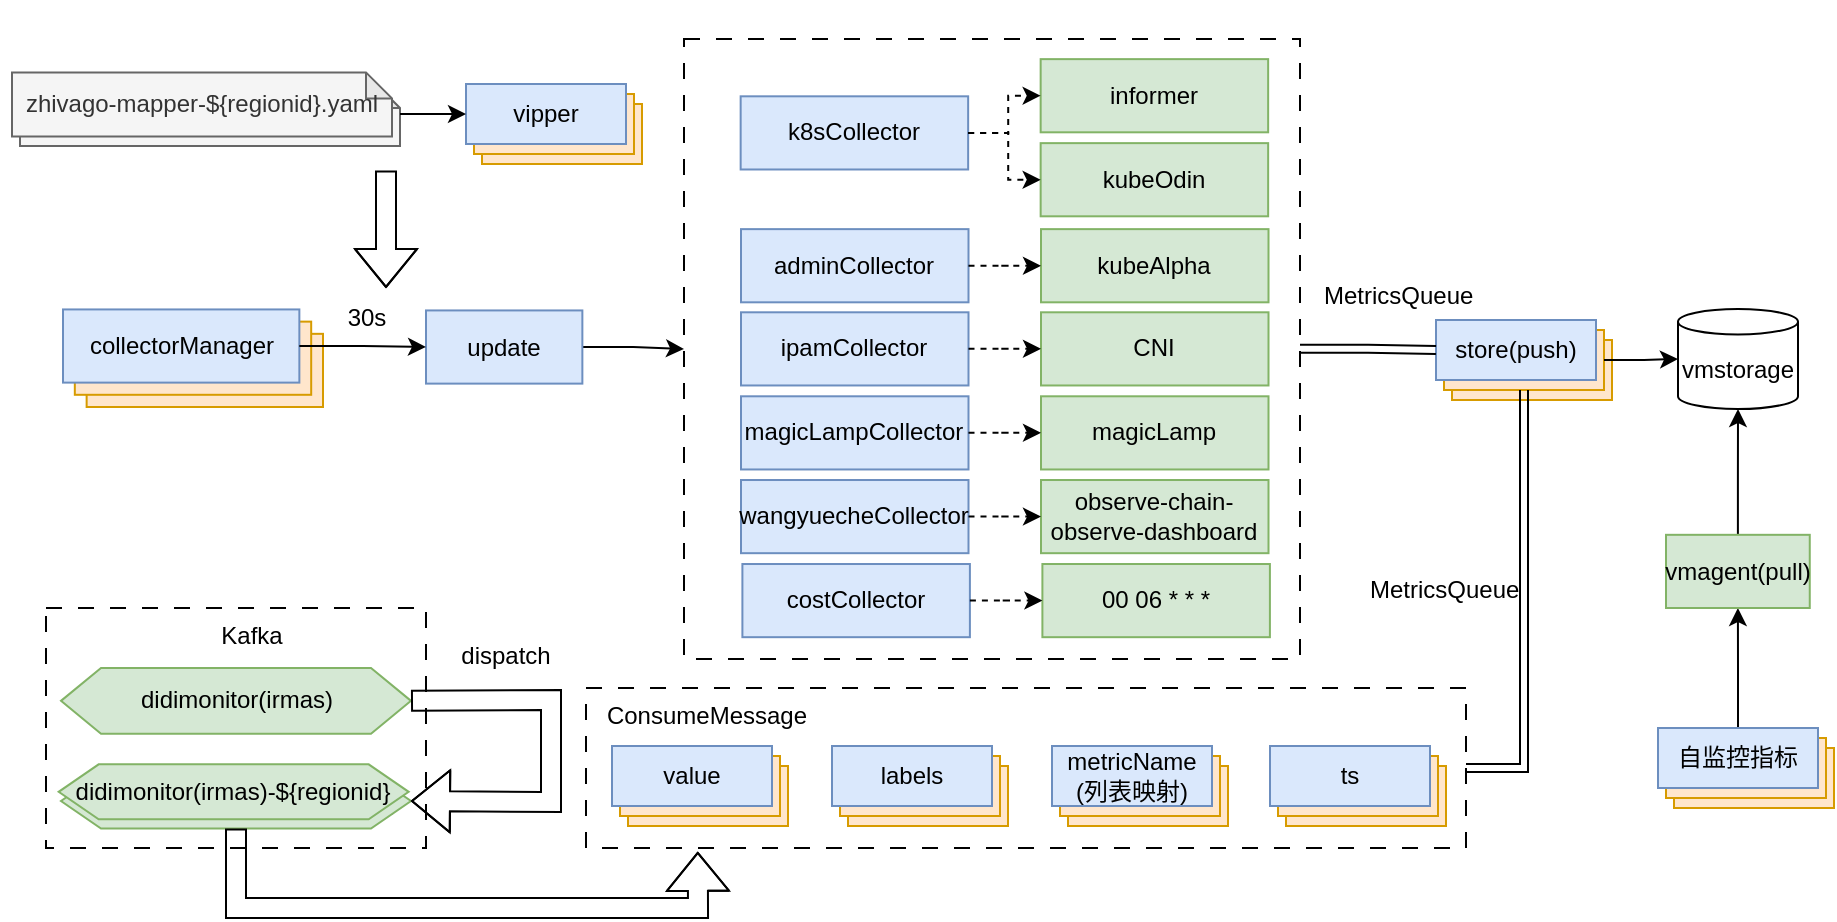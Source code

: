 <mxfile version="22.0.6" type="github">
  <diagram name="第 1 页" id="RtVHch0WJ_2LDpSuCrDi">
    <mxGraphModel dx="1113" dy="592" grid="1" gridSize="10" guides="1" tooltips="1" connect="1" arrows="1" fold="1" page="1" pageScale="1" pageWidth="827" pageHeight="1169" math="0" shadow="0">
      <root>
        <mxCell id="0" />
        <mxCell id="1" parent="0" />
        <mxCell id="N18l0JLpeIEEWhaoZLQ6-5" value="vmstorage" style="shape=cylinder3;whiteSpace=wrap;html=1;boundedLbl=1;backgroundOutline=1;size=6.37;" parent="1" vertex="1">
          <mxGeometry x="1156" y="710.5" width="60" height="50" as="geometry" />
        </mxCell>
        <mxCell id="N18l0JLpeIEEWhaoZLQ6-29" value="" style="group" parent="1" vertex="1" connectable="0">
          <mxGeometry x="317" y="589" width="200" height="40" as="geometry" />
        </mxCell>
        <mxCell id="N18l0JLpeIEEWhaoZLQ6-28" value="" style="shape=note;whiteSpace=wrap;html=1;backgroundOutline=1;darkOpacity=0.05;size=13;fillColor=#f5f5f5;fontColor=#333333;strokeColor=#666666;" parent="N18l0JLpeIEEWhaoZLQ6-29" vertex="1">
          <mxGeometry x="10" y="8" width="190" height="32" as="geometry" />
        </mxCell>
        <mxCell id="N18l0JLpeIEEWhaoZLQ6-1" value="zhivago-mapper-${regionid}.yaml" style="shape=note;whiteSpace=wrap;html=1;backgroundOutline=1;darkOpacity=0.05;size=13;fillColor=#f5f5f5;fontColor=#333333;strokeColor=#666666;" parent="N18l0JLpeIEEWhaoZLQ6-29" vertex="1">
          <mxGeometry x="6" y="3.2" width="190" height="32" as="geometry" />
        </mxCell>
        <mxCell id="N18l0JLpeIEEWhaoZLQ6-35" value="" style="group" parent="1" vertex="1" connectable="0">
          <mxGeometry x="550" y="597" width="88" height="41" as="geometry" />
        </mxCell>
        <mxCell id="N18l0JLpeIEEWhaoZLQ6-34" value="" style="rounded=0;whiteSpace=wrap;html=1;fillColor=#ffe6cc;strokeColor=#d79b00;" parent="N18l0JLpeIEEWhaoZLQ6-35" vertex="1">
          <mxGeometry x="8" y="11" width="80" height="30" as="geometry" />
        </mxCell>
        <mxCell id="N18l0JLpeIEEWhaoZLQ6-31" value="" style="rounded=0;whiteSpace=wrap;html=1;fillColor=#ffe6cc;strokeColor=#d79b00;" parent="N18l0JLpeIEEWhaoZLQ6-35" vertex="1">
          <mxGeometry x="4" y="6" width="80" height="30" as="geometry" />
        </mxCell>
        <mxCell id="N18l0JLpeIEEWhaoZLQ6-33" value="vipper" style="rounded=0;whiteSpace=wrap;html=1;fillColor=#dae8fc;strokeColor=#6c8ebf;" parent="N18l0JLpeIEEWhaoZLQ6-35" vertex="1">
          <mxGeometry y="1" width="80" height="30" as="geometry" />
        </mxCell>
        <mxCell id="N18l0JLpeIEEWhaoZLQ6-37" value="" style="edgeStyle=orthogonalEdgeStyle;rounded=0;orthogonalLoop=1;jettySize=auto;html=1;" parent="1" source="N18l0JLpeIEEWhaoZLQ6-28" target="N18l0JLpeIEEWhaoZLQ6-33" edge="1">
          <mxGeometry relative="1" as="geometry" />
        </mxCell>
        <mxCell id="N18l0JLpeIEEWhaoZLQ6-38" value="" style="group" parent="1" vertex="1" connectable="0">
          <mxGeometry x="1035" y="715" width="88" height="41" as="geometry" />
        </mxCell>
        <mxCell id="N18l0JLpeIEEWhaoZLQ6-39" value="" style="rounded=0;whiteSpace=wrap;html=1;fillColor=#ffe6cc;strokeColor=#d79b00;" parent="N18l0JLpeIEEWhaoZLQ6-38" vertex="1">
          <mxGeometry x="8" y="11" width="80" height="30" as="geometry" />
        </mxCell>
        <mxCell id="N18l0JLpeIEEWhaoZLQ6-40" value="" style="rounded=0;whiteSpace=wrap;html=1;fillColor=#ffe6cc;strokeColor=#d79b00;" parent="N18l0JLpeIEEWhaoZLQ6-38" vertex="1">
          <mxGeometry x="4" y="6" width="80" height="30" as="geometry" />
        </mxCell>
        <mxCell id="N18l0JLpeIEEWhaoZLQ6-41" value="store(push)" style="rounded=0;whiteSpace=wrap;html=1;fillColor=#dae8fc;strokeColor=#6c8ebf;" parent="N18l0JLpeIEEWhaoZLQ6-38" vertex="1">
          <mxGeometry y="1" width="80" height="30" as="geometry" />
        </mxCell>
        <mxCell id="N18l0JLpeIEEWhaoZLQ6-47" value="" style="group" parent="1" vertex="1" connectable="0">
          <mxGeometry x="348.5" y="709.5" width="130" height="50" as="geometry" />
        </mxCell>
        <mxCell id="N18l0JLpeIEEWhaoZLQ6-48" value="" style="rounded=0;whiteSpace=wrap;html=1;fillColor=#ffe6cc;strokeColor=#d79b00;" parent="N18l0JLpeIEEWhaoZLQ6-47" vertex="1">
          <mxGeometry x="11.818" y="13.415" width="118.182" height="36.585" as="geometry" />
        </mxCell>
        <mxCell id="N18l0JLpeIEEWhaoZLQ6-49" value="" style="rounded=0;whiteSpace=wrap;html=1;fillColor=#ffe6cc;strokeColor=#d79b00;" parent="N18l0JLpeIEEWhaoZLQ6-47" vertex="1">
          <mxGeometry x="5.909" y="7.317" width="118.182" height="36.585" as="geometry" />
        </mxCell>
        <mxCell id="N18l0JLpeIEEWhaoZLQ6-50" value="collectorManager" style="rounded=0;whiteSpace=wrap;html=1;fillColor=#dae8fc;strokeColor=#6c8ebf;" parent="N18l0JLpeIEEWhaoZLQ6-47" vertex="1">
          <mxGeometry y="1.22" width="118.182" height="36.585" as="geometry" />
        </mxCell>
        <mxCell id="Q-EmsXyDte5ziLkgpbg_-15" value="" style="edgeStyle=orthogonalEdgeStyle;rounded=0;orthogonalLoop=1;jettySize=auto;html=1;entryX=0;entryY=0.5;entryDx=0;entryDy=0;" edge="1" parent="1" source="N18l0JLpeIEEWhaoZLQ6-51" target="N18l0JLpeIEEWhaoZLQ6-94">
          <mxGeometry relative="1" as="geometry">
            <mxPoint x="688.182" y="729.512" as="targetPoint" />
          </mxGeometry>
        </mxCell>
        <mxCell id="N18l0JLpeIEEWhaoZLQ6-51" value="update" style="rounded=0;whiteSpace=wrap;html=1;fillColor=#dae8fc;strokeColor=#6c8ebf;" parent="1" vertex="1">
          <mxGeometry x="530" y="711.22" width="78.18" height="36.59" as="geometry" />
        </mxCell>
        <mxCell id="N18l0JLpeIEEWhaoZLQ6-52" value="" style="edgeStyle=orthogonalEdgeStyle;rounded=0;orthogonalLoop=1;jettySize=auto;html=1;" parent="1" source="N18l0JLpeIEEWhaoZLQ6-50" target="N18l0JLpeIEEWhaoZLQ6-51" edge="1">
          <mxGeometry relative="1" as="geometry" />
        </mxCell>
        <mxCell id="N18l0JLpeIEEWhaoZLQ6-53" value="30s" style="text;html=1;align=center;verticalAlign=middle;resizable=0;points=[];autosize=1;strokeColor=none;fillColor=none;" parent="1" vertex="1">
          <mxGeometry x="480" y="700" width="40" height="30" as="geometry" />
        </mxCell>
        <mxCell id="Q-EmsXyDte5ziLkgpbg_-8" value="" style="group" vertex="1" connectable="0" parent="1">
          <mxGeometry x="669" y="556.52" width="308" height="340" as="geometry" />
        </mxCell>
        <mxCell id="Q-EmsXyDte5ziLkgpbg_-44" value="" style="group" vertex="1" connectable="0" parent="Q-EmsXyDte5ziLkgpbg_-8">
          <mxGeometry x="-10" y="16.49" width="308" height="312.43" as="geometry" />
        </mxCell>
        <mxCell id="N18l0JLpeIEEWhaoZLQ6-94" value="" style="rounded=0;whiteSpace=wrap;html=1;dashed=1;dashPattern=8 8;" parent="Q-EmsXyDte5ziLkgpbg_-44" vertex="1">
          <mxGeometry y="2.43" width="308" height="310" as="geometry" />
        </mxCell>
        <mxCell id="N18l0JLpeIEEWhaoZLQ6-60" value="adminCollector" style="rounded=0;whiteSpace=wrap;html=1;fillColor=#dae8fc;strokeColor=#6c8ebf;" parent="Q-EmsXyDte5ziLkgpbg_-44" vertex="1">
          <mxGeometry x="28.498" y="97.56" width="113.75" height="36.585" as="geometry" />
        </mxCell>
        <mxCell id="N18l0JLpeIEEWhaoZLQ6-76" value="ipamCollector" style="rounded=0;whiteSpace=wrap;html=1;fillColor=#dae8fc;strokeColor=#6c8ebf;" parent="Q-EmsXyDte5ziLkgpbg_-44" vertex="1">
          <mxGeometry x="28.498" y="139.14" width="113.75" height="36.585" as="geometry" />
        </mxCell>
        <mxCell id="N18l0JLpeIEEWhaoZLQ6-77" value="magicLampCollector" style="rounded=0;whiteSpace=wrap;html=1;fillColor=#dae8fc;strokeColor=#6c8ebf;" parent="Q-EmsXyDte5ziLkgpbg_-44" vertex="1">
          <mxGeometry x="28.498" y="181.14" width="113.75" height="36.585" as="geometry" />
        </mxCell>
        <mxCell id="N18l0JLpeIEEWhaoZLQ6-78" value="magicLamp" style="rounded=0;whiteSpace=wrap;html=1;fillColor=#d5e8d4;strokeColor=#82b366;" parent="Q-EmsXyDte5ziLkgpbg_-44" vertex="1">
          <mxGeometry x="178.498" y="181.14" width="113.75" height="36.585" as="geometry" />
        </mxCell>
        <mxCell id="N18l0JLpeIEEWhaoZLQ6-81" value="" style="edgeStyle=orthogonalEdgeStyle;rounded=0;orthogonalLoop=1;jettySize=auto;html=1;dashed=1;" parent="Q-EmsXyDte5ziLkgpbg_-44" source="N18l0JLpeIEEWhaoZLQ6-77" target="N18l0JLpeIEEWhaoZLQ6-78" edge="1">
          <mxGeometry relative="1" as="geometry" />
        </mxCell>
        <mxCell id="N18l0JLpeIEEWhaoZLQ6-79" value="CNI" style="rounded=0;whiteSpace=wrap;html=1;fillColor=#d5e8d4;strokeColor=#82b366;" parent="Q-EmsXyDte5ziLkgpbg_-44" vertex="1">
          <mxGeometry x="178.498" y="139.14" width="113.75" height="36.585" as="geometry" />
        </mxCell>
        <mxCell id="N18l0JLpeIEEWhaoZLQ6-80" value="" style="edgeStyle=orthogonalEdgeStyle;rounded=0;orthogonalLoop=1;jettySize=auto;html=1;dashed=1;" parent="Q-EmsXyDte5ziLkgpbg_-44" source="N18l0JLpeIEEWhaoZLQ6-76" target="N18l0JLpeIEEWhaoZLQ6-79" edge="1">
          <mxGeometry relative="1" as="geometry" />
        </mxCell>
        <mxCell id="N18l0JLpeIEEWhaoZLQ6-54" value="k8sCollector" style="rounded=0;whiteSpace=wrap;html=1;fillColor=#dae8fc;strokeColor=#6c8ebf;" parent="Q-EmsXyDte5ziLkgpbg_-44" vertex="1">
          <mxGeometry x="28.325" y="31.15" width="113.75" height="36.585" as="geometry" />
        </mxCell>
        <mxCell id="N18l0JLpeIEEWhaoZLQ6-61" value="informer" style="rounded=0;whiteSpace=wrap;html=1;fillColor=#d5e8d4;strokeColor=#82b366;" parent="Q-EmsXyDte5ziLkgpbg_-44" vertex="1">
          <mxGeometry x="178.325" y="12.56" width="113.75" height="36.585" as="geometry" />
        </mxCell>
        <mxCell id="N18l0JLpeIEEWhaoZLQ6-62" value="kubeOdin" style="rounded=0;whiteSpace=wrap;html=1;fillColor=#d5e8d4;strokeColor=#82b366;" parent="Q-EmsXyDte5ziLkgpbg_-44" vertex="1">
          <mxGeometry x="178.325" y="54.56" width="113.75" height="36.585" as="geometry" />
        </mxCell>
        <mxCell id="N18l0JLpeIEEWhaoZLQ6-63" value="" style="edgeStyle=orthogonalEdgeStyle;rounded=0;orthogonalLoop=1;jettySize=auto;html=1;dashed=1;" parent="Q-EmsXyDte5ziLkgpbg_-44" source="N18l0JLpeIEEWhaoZLQ6-54" target="N18l0JLpeIEEWhaoZLQ6-62" edge="1">
          <mxGeometry relative="1" as="geometry" />
        </mxCell>
        <mxCell id="N18l0JLpeIEEWhaoZLQ6-66" value="" style="edgeStyle=orthogonalEdgeStyle;rounded=0;orthogonalLoop=1;jettySize=auto;html=1;exitX=1;exitY=0.5;exitDx=0;exitDy=0;entryX=0;entryY=0.5;entryDx=0;entryDy=0;dashed=1;" parent="Q-EmsXyDte5ziLkgpbg_-44" source="N18l0JLpeIEEWhaoZLQ6-54" target="N18l0JLpeIEEWhaoZLQ6-61" edge="1">
          <mxGeometry relative="1" as="geometry">
            <mxPoint x="150.525" y="59.15" as="sourcePoint" />
            <mxPoint x="353.613" y="121.15" as="targetPoint" />
          </mxGeometry>
        </mxCell>
        <mxCell id="N18l0JLpeIEEWhaoZLQ6-74" value="kubeAlpha" style="rounded=0;whiteSpace=wrap;html=1;fillColor=#d5e8d4;strokeColor=#82b366;" parent="Q-EmsXyDte5ziLkgpbg_-44" vertex="1">
          <mxGeometry x="178.498" y="97.56" width="113.75" height="36.585" as="geometry" />
        </mxCell>
        <mxCell id="N18l0JLpeIEEWhaoZLQ6-102" value="" style="edgeStyle=orthogonalEdgeStyle;rounded=0;orthogonalLoop=1;jettySize=auto;html=1;dashed=1;" parent="Q-EmsXyDte5ziLkgpbg_-44" source="N18l0JLpeIEEWhaoZLQ6-60" target="N18l0JLpeIEEWhaoZLQ6-74" edge="1">
          <mxGeometry relative="1" as="geometry" />
        </mxCell>
        <mxCell id="Q-EmsXyDte5ziLkgpbg_-1" value="wangyuecheCollector" style="rounded=0;whiteSpace=wrap;html=1;fillColor=#dae8fc;strokeColor=#6c8ebf;" vertex="1" parent="Q-EmsXyDte5ziLkgpbg_-44">
          <mxGeometry x="28.498" y="223.0" width="113.75" height="36.585" as="geometry" />
        </mxCell>
        <mxCell id="Q-EmsXyDte5ziLkgpbg_-2" value="observe-chain-observe-dashboard" style="rounded=0;whiteSpace=wrap;html=1;fillColor=#d5e8d4;strokeColor=#82b366;" vertex="1" parent="Q-EmsXyDte5ziLkgpbg_-44">
          <mxGeometry x="178.498" y="223.0" width="113.75" height="36.585" as="geometry" />
        </mxCell>
        <mxCell id="Q-EmsXyDte5ziLkgpbg_-3" value="" style="edgeStyle=orthogonalEdgeStyle;rounded=0;orthogonalLoop=1;jettySize=auto;html=1;dashed=1;" edge="1" parent="Q-EmsXyDte5ziLkgpbg_-44" source="Q-EmsXyDte5ziLkgpbg_-1" target="Q-EmsXyDte5ziLkgpbg_-2">
          <mxGeometry relative="1" as="geometry" />
        </mxCell>
        <mxCell id="Q-EmsXyDte5ziLkgpbg_-5" value="costCollector" style="rounded=0;whiteSpace=wrap;html=1;fillColor=#dae8fc;strokeColor=#6c8ebf;" vertex="1" parent="Q-EmsXyDte5ziLkgpbg_-44">
          <mxGeometry x="29.201" y="265.0" width="113.75" height="36.585" as="geometry" />
        </mxCell>
        <mxCell id="Q-EmsXyDte5ziLkgpbg_-6" value="00 06 * * *" style="rounded=0;whiteSpace=wrap;html=1;fillColor=#d5e8d4;strokeColor=#82b366;" vertex="1" parent="Q-EmsXyDte5ziLkgpbg_-44">
          <mxGeometry x="179.201" y="265.0" width="113.75" height="36.585" as="geometry" />
        </mxCell>
        <mxCell id="Q-EmsXyDte5ziLkgpbg_-7" value="" style="edgeStyle=orthogonalEdgeStyle;rounded=0;orthogonalLoop=1;jettySize=auto;html=1;dashed=1;" edge="1" parent="Q-EmsXyDte5ziLkgpbg_-44" source="Q-EmsXyDte5ziLkgpbg_-5" target="Q-EmsXyDte5ziLkgpbg_-6">
          <mxGeometry relative="1" as="geometry" />
        </mxCell>
        <mxCell id="Q-EmsXyDte5ziLkgpbg_-18" value="" style="edgeStyle=orthogonalEdgeStyle;rounded=0;orthogonalLoop=1;jettySize=auto;html=1;shape=link;" edge="1" parent="1" source="N18l0JLpeIEEWhaoZLQ6-94" target="N18l0JLpeIEEWhaoZLQ6-41">
          <mxGeometry relative="1" as="geometry" />
        </mxCell>
        <mxCell id="Q-EmsXyDte5ziLkgpbg_-19" value="MetricsQueue" style="text;whiteSpace=wrap;" vertex="1" parent="1">
          <mxGeometry x="977" y="690" width="110" height="40" as="geometry" />
        </mxCell>
        <mxCell id="Q-EmsXyDte5ziLkgpbg_-42" value="" style="edgeStyle=orthogonalEdgeStyle;rounded=0;orthogonalLoop=1;jettySize=auto;html=1;" edge="1" parent="1" source="N18l0JLpeIEEWhaoZLQ6-40" target="N18l0JLpeIEEWhaoZLQ6-5">
          <mxGeometry relative="1" as="geometry" />
        </mxCell>
        <mxCell id="Q-EmsXyDte5ziLkgpbg_-43" value="" style="shape=flexArrow;endArrow=classic;html=1;rounded=0;" edge="1" parent="1">
          <mxGeometry width="50" height="50" relative="1" as="geometry">
            <mxPoint x="510" y="641.22" as="sourcePoint" />
            <mxPoint x="510" y="700" as="targetPoint" />
            <Array as="points">
              <mxPoint x="510" y="680" />
            </Array>
          </mxGeometry>
        </mxCell>
        <mxCell id="Q-EmsXyDte5ziLkgpbg_-91" value="" style="rounded=0;orthogonalLoop=1;jettySize=auto;html=1;exitX=1;exitY=0.5;exitDx=0;exitDy=0;entryX=0.5;entryY=1;entryDx=0;entryDy=0;shape=link;edgeStyle=orthogonalEdgeStyle;" edge="1" parent="1" source="Q-EmsXyDte5ziLkgpbg_-78" target="N18l0JLpeIEEWhaoZLQ6-40">
          <mxGeometry relative="1" as="geometry">
            <mxPoint x="504" y="1015" as="sourcePoint" />
            <mxPoint x="1130" y="780" as="targetPoint" />
          </mxGeometry>
        </mxCell>
        <mxCell id="Q-EmsXyDte5ziLkgpbg_-92" value="MetricsQueue" style="text;whiteSpace=wrap;" vertex="1" parent="1">
          <mxGeometry x="1000" y="837.14" width="110" height="40" as="geometry" />
        </mxCell>
        <mxCell id="Q-EmsXyDte5ziLkgpbg_-95" value="" style="group" vertex="1" connectable="0" parent="1">
          <mxGeometry x="610" y="900" width="440" height="80" as="geometry" />
        </mxCell>
        <mxCell id="Q-EmsXyDte5ziLkgpbg_-78" value="" style="rounded=0;whiteSpace=wrap;html=1;dashed=1;dashPattern=8 8;" vertex="1" parent="Q-EmsXyDte5ziLkgpbg_-95">
          <mxGeometry width="440" height="80" as="geometry" />
        </mxCell>
        <mxCell id="Q-EmsXyDte5ziLkgpbg_-63" value="" style="rounded=0;whiteSpace=wrap;html=1;fillColor=#ffe6cc;strokeColor=#d79b00;" vertex="1" parent="Q-EmsXyDte5ziLkgpbg_-95">
          <mxGeometry x="21" y="39" width="80" height="30" as="geometry" />
        </mxCell>
        <mxCell id="Q-EmsXyDte5ziLkgpbg_-64" value="" style="rounded=0;whiteSpace=wrap;html=1;fillColor=#ffe6cc;strokeColor=#d79b00;" vertex="1" parent="Q-EmsXyDte5ziLkgpbg_-95">
          <mxGeometry x="17" y="34" width="80" height="30" as="geometry" />
        </mxCell>
        <mxCell id="Q-EmsXyDte5ziLkgpbg_-65" value="value" style="rounded=0;whiteSpace=wrap;html=1;fillColor=#dae8fc;strokeColor=#6c8ebf;" vertex="1" parent="Q-EmsXyDte5ziLkgpbg_-95">
          <mxGeometry x="13" y="29" width="80" height="30" as="geometry" />
        </mxCell>
        <mxCell id="Q-EmsXyDte5ziLkgpbg_-79" value="" style="rounded=0;whiteSpace=wrap;html=1;fillColor=#ffe6cc;strokeColor=#d79b00;" vertex="1" parent="Q-EmsXyDte5ziLkgpbg_-95">
          <mxGeometry x="131" y="39" width="80" height="30" as="geometry" />
        </mxCell>
        <mxCell id="Q-EmsXyDte5ziLkgpbg_-80" value="" style="rounded=0;whiteSpace=wrap;html=1;fillColor=#ffe6cc;strokeColor=#d79b00;" vertex="1" parent="Q-EmsXyDte5ziLkgpbg_-95">
          <mxGeometry x="127" y="34" width="80" height="30" as="geometry" />
        </mxCell>
        <mxCell id="Q-EmsXyDte5ziLkgpbg_-81" value="labels" style="rounded=0;whiteSpace=wrap;html=1;fillColor=#dae8fc;strokeColor=#6c8ebf;" vertex="1" parent="Q-EmsXyDte5ziLkgpbg_-95">
          <mxGeometry x="123" y="29" width="80" height="30" as="geometry" />
        </mxCell>
        <mxCell id="Q-EmsXyDte5ziLkgpbg_-82" value="" style="rounded=0;whiteSpace=wrap;html=1;fillColor=#ffe6cc;strokeColor=#d79b00;" vertex="1" parent="Q-EmsXyDte5ziLkgpbg_-95">
          <mxGeometry x="241" y="39" width="80" height="30" as="geometry" />
        </mxCell>
        <mxCell id="Q-EmsXyDte5ziLkgpbg_-83" value="" style="rounded=0;whiteSpace=wrap;html=1;fillColor=#ffe6cc;strokeColor=#d79b00;" vertex="1" parent="Q-EmsXyDte5ziLkgpbg_-95">
          <mxGeometry x="237" y="34" width="80" height="30" as="geometry" />
        </mxCell>
        <mxCell id="Q-EmsXyDte5ziLkgpbg_-84" value="metricName&lt;br&gt;(列表映射)" style="rounded=0;whiteSpace=wrap;html=1;fillColor=#dae8fc;strokeColor=#6c8ebf;" vertex="1" parent="Q-EmsXyDte5ziLkgpbg_-95">
          <mxGeometry x="233" y="29" width="80" height="30" as="geometry" />
        </mxCell>
        <mxCell id="Q-EmsXyDte5ziLkgpbg_-85" value="" style="rounded=0;whiteSpace=wrap;html=1;fillColor=#ffe6cc;strokeColor=#d79b00;" vertex="1" parent="Q-EmsXyDte5ziLkgpbg_-95">
          <mxGeometry x="350" y="39" width="80" height="30" as="geometry" />
        </mxCell>
        <mxCell id="Q-EmsXyDte5ziLkgpbg_-86" value="" style="rounded=0;whiteSpace=wrap;html=1;fillColor=#ffe6cc;strokeColor=#d79b00;" vertex="1" parent="Q-EmsXyDte5ziLkgpbg_-95">
          <mxGeometry x="346" y="34" width="80" height="30" as="geometry" />
        </mxCell>
        <mxCell id="Q-EmsXyDte5ziLkgpbg_-87" value="ts" style="rounded=0;whiteSpace=wrap;html=1;fillColor=#dae8fc;strokeColor=#6c8ebf;" vertex="1" parent="Q-EmsXyDte5ziLkgpbg_-95">
          <mxGeometry x="342" y="29" width="80" height="30" as="geometry" />
        </mxCell>
        <mxCell id="Q-EmsXyDte5ziLkgpbg_-93" value="ConsumeMessage" style="text;html=1;align=center;verticalAlign=middle;resizable=0;points=[];autosize=1;strokeColor=none;fillColor=none;" vertex="1" parent="Q-EmsXyDte5ziLkgpbg_-95">
          <mxGeometry y="-1" width="120" height="30" as="geometry" />
        </mxCell>
        <mxCell id="Q-EmsXyDte5ziLkgpbg_-103" value="" style="group" vertex="1" connectable="0" parent="1">
          <mxGeometry x="340" y="860" width="260" height="120" as="geometry" />
        </mxCell>
        <mxCell id="Q-EmsXyDte5ziLkgpbg_-100" value="" style="rounded=0;whiteSpace=wrap;html=1;dashed=1;dashPattern=8 8;" vertex="1" parent="Q-EmsXyDte5ziLkgpbg_-103">
          <mxGeometry width="190" height="120" as="geometry" />
        </mxCell>
        <mxCell id="N18l0JLpeIEEWhaoZLQ6-13" value="didimonitor(irmas)" style="shape=hexagon;perimeter=hexagonPerimeter2;whiteSpace=wrap;html=1;fixedSize=1;fillColor=#d5e8d4;strokeColor=#82b366;" parent="Q-EmsXyDte5ziLkgpbg_-103" vertex="1">
          <mxGeometry x="7.5" y="30" width="175" height="32.86" as="geometry" />
        </mxCell>
        <mxCell id="N18l0JLpeIEEWhaoZLQ6-24" value="" style="group" parent="Q-EmsXyDte5ziLkgpbg_-103" vertex="1" connectable="0">
          <mxGeometry x="7.5" y="80" width="175" height="36.67" as="geometry" />
        </mxCell>
        <mxCell id="N18l0JLpeIEEWhaoZLQ6-25" style="edgeStyle=orthogonalEdgeStyle;rounded=0;orthogonalLoop=1;jettySize=auto;html=1;exitX=1;exitY=0.75;exitDx=0;exitDy=0;entryX=1;entryY=0.25;entryDx=0;entryDy=0;" parent="N18l0JLpeIEEWhaoZLQ6-24" source="N18l0JLpeIEEWhaoZLQ6-21" target="N18l0JLpeIEEWhaoZLQ6-22" edge="1">
          <mxGeometry relative="1" as="geometry" />
        </mxCell>
        <mxCell id="N18l0JLpeIEEWhaoZLQ6-21" value="" style="shape=hexagon;perimeter=hexagonPerimeter2;whiteSpace=wrap;html=1;fixedSize=1;fillColor=#d5e8d4;strokeColor=#82b366;" parent="N18l0JLpeIEEWhaoZLQ6-24" vertex="1">
          <mxGeometry y="2.75" width="175" height="27.502" as="geometry" />
        </mxCell>
        <mxCell id="N18l0JLpeIEEWhaoZLQ6-22" value="didimonitor(irmas)-${regionid}" style="shape=hexagon;perimeter=hexagonPerimeter2;whiteSpace=wrap;html=1;fixedSize=1;fillColor=#d5e8d4;strokeColor=#82b366;" parent="N18l0JLpeIEEWhaoZLQ6-24" vertex="1">
          <mxGeometry x="-1.167" y="-1.833" width="175" height="27.502" as="geometry" />
        </mxCell>
        <mxCell id="N18l0JLpeIEEWhaoZLQ6-26" value="Kafka" style="text;html=1;strokeColor=none;fillColor=none;align=center;verticalAlign=middle;whiteSpace=wrap;rounded=0;" parent="Q-EmsXyDte5ziLkgpbg_-103" vertex="1">
          <mxGeometry x="72.5" width="60" height="27.143" as="geometry" />
        </mxCell>
        <mxCell id="Q-EmsXyDte5ziLkgpbg_-98" value="" style="shape=flexArrow;endArrow=classic;html=1;rounded=0;exitX=1;exitY=0.5;exitDx=0;exitDy=0;entryX=1;entryY=0.5;entryDx=0;entryDy=0;" edge="1" parent="Q-EmsXyDte5ziLkgpbg_-103" source="N18l0JLpeIEEWhaoZLQ6-13" target="N18l0JLpeIEEWhaoZLQ6-21">
          <mxGeometry width="50" height="50" relative="1" as="geometry">
            <mxPoint x="372.5" y="20" as="sourcePoint" />
            <mxPoint x="292.5" y="50" as="targetPoint" />
            <Array as="points">
              <mxPoint x="252.5" y="46" />
              <mxPoint x="252.5" y="97" />
            </Array>
          </mxGeometry>
        </mxCell>
        <mxCell id="Q-EmsXyDte5ziLkgpbg_-99" value="dispatch" style="text;html=1;strokeColor=none;fillColor=none;align=center;verticalAlign=middle;whiteSpace=wrap;rounded=0;" vertex="1" parent="Q-EmsXyDte5ziLkgpbg_-103">
          <mxGeometry x="200" y="10" width="60" height="27.143" as="geometry" />
        </mxCell>
        <mxCell id="Q-EmsXyDte5ziLkgpbg_-104" value="" style="shape=flexArrow;endArrow=classic;html=1;rounded=0;exitX=0.5;exitY=1;exitDx=0;exitDy=0;entryX=0.127;entryY=1.024;entryDx=0;entryDy=0;entryPerimeter=0;" edge="1" parent="1" source="N18l0JLpeIEEWhaoZLQ6-21" target="Q-EmsXyDte5ziLkgpbg_-78">
          <mxGeometry width="50" height="50" relative="1" as="geometry">
            <mxPoint x="533" y="916" as="sourcePoint" />
            <mxPoint x="533" y="967" as="targetPoint" />
            <Array as="points">
              <mxPoint x="435" y="1010" />
              <mxPoint x="666" y="1010" />
            </Array>
          </mxGeometry>
        </mxCell>
        <mxCell id="Q-EmsXyDte5ziLkgpbg_-105" value="" style="rounded=0;whiteSpace=wrap;html=1;fillColor=#ffe6cc;strokeColor=#d79b00;" vertex="1" parent="1">
          <mxGeometry x="1154" y="930" width="80" height="30" as="geometry" />
        </mxCell>
        <mxCell id="Q-EmsXyDte5ziLkgpbg_-106" value="" style="rounded=0;whiteSpace=wrap;html=1;fillColor=#ffe6cc;strokeColor=#d79b00;" vertex="1" parent="1">
          <mxGeometry x="1150" y="925" width="80" height="30" as="geometry" />
        </mxCell>
        <mxCell id="Q-EmsXyDte5ziLkgpbg_-134" value="" style="edgeStyle=orthogonalEdgeStyle;rounded=0;orthogonalLoop=1;jettySize=auto;html=1;" edge="1" parent="1" source="Q-EmsXyDte5ziLkgpbg_-107" target="Q-EmsXyDte5ziLkgpbg_-131">
          <mxGeometry relative="1" as="geometry" />
        </mxCell>
        <mxCell id="Q-EmsXyDte5ziLkgpbg_-107" value="自监控指标" style="rounded=0;whiteSpace=wrap;html=1;fillColor=#dae8fc;strokeColor=#6c8ebf;" vertex="1" parent="1">
          <mxGeometry x="1146" y="920" width="80" height="30" as="geometry" />
        </mxCell>
        <mxCell id="Q-EmsXyDte5ziLkgpbg_-133" value="" style="edgeStyle=orthogonalEdgeStyle;rounded=0;orthogonalLoop=1;jettySize=auto;html=1;" edge="1" parent="1" source="Q-EmsXyDte5ziLkgpbg_-131" target="N18l0JLpeIEEWhaoZLQ6-5">
          <mxGeometry relative="1" as="geometry" />
        </mxCell>
        <mxCell id="Q-EmsXyDte5ziLkgpbg_-131" value="vmagent(pull)" style="rounded=0;whiteSpace=wrap;html=1;fillColor=#d5e8d4;strokeColor=#82b366;" vertex="1" parent="1">
          <mxGeometry x="1150" y="823.41" width="71.88" height="36.59" as="geometry" />
        </mxCell>
      </root>
    </mxGraphModel>
  </diagram>
</mxfile>
